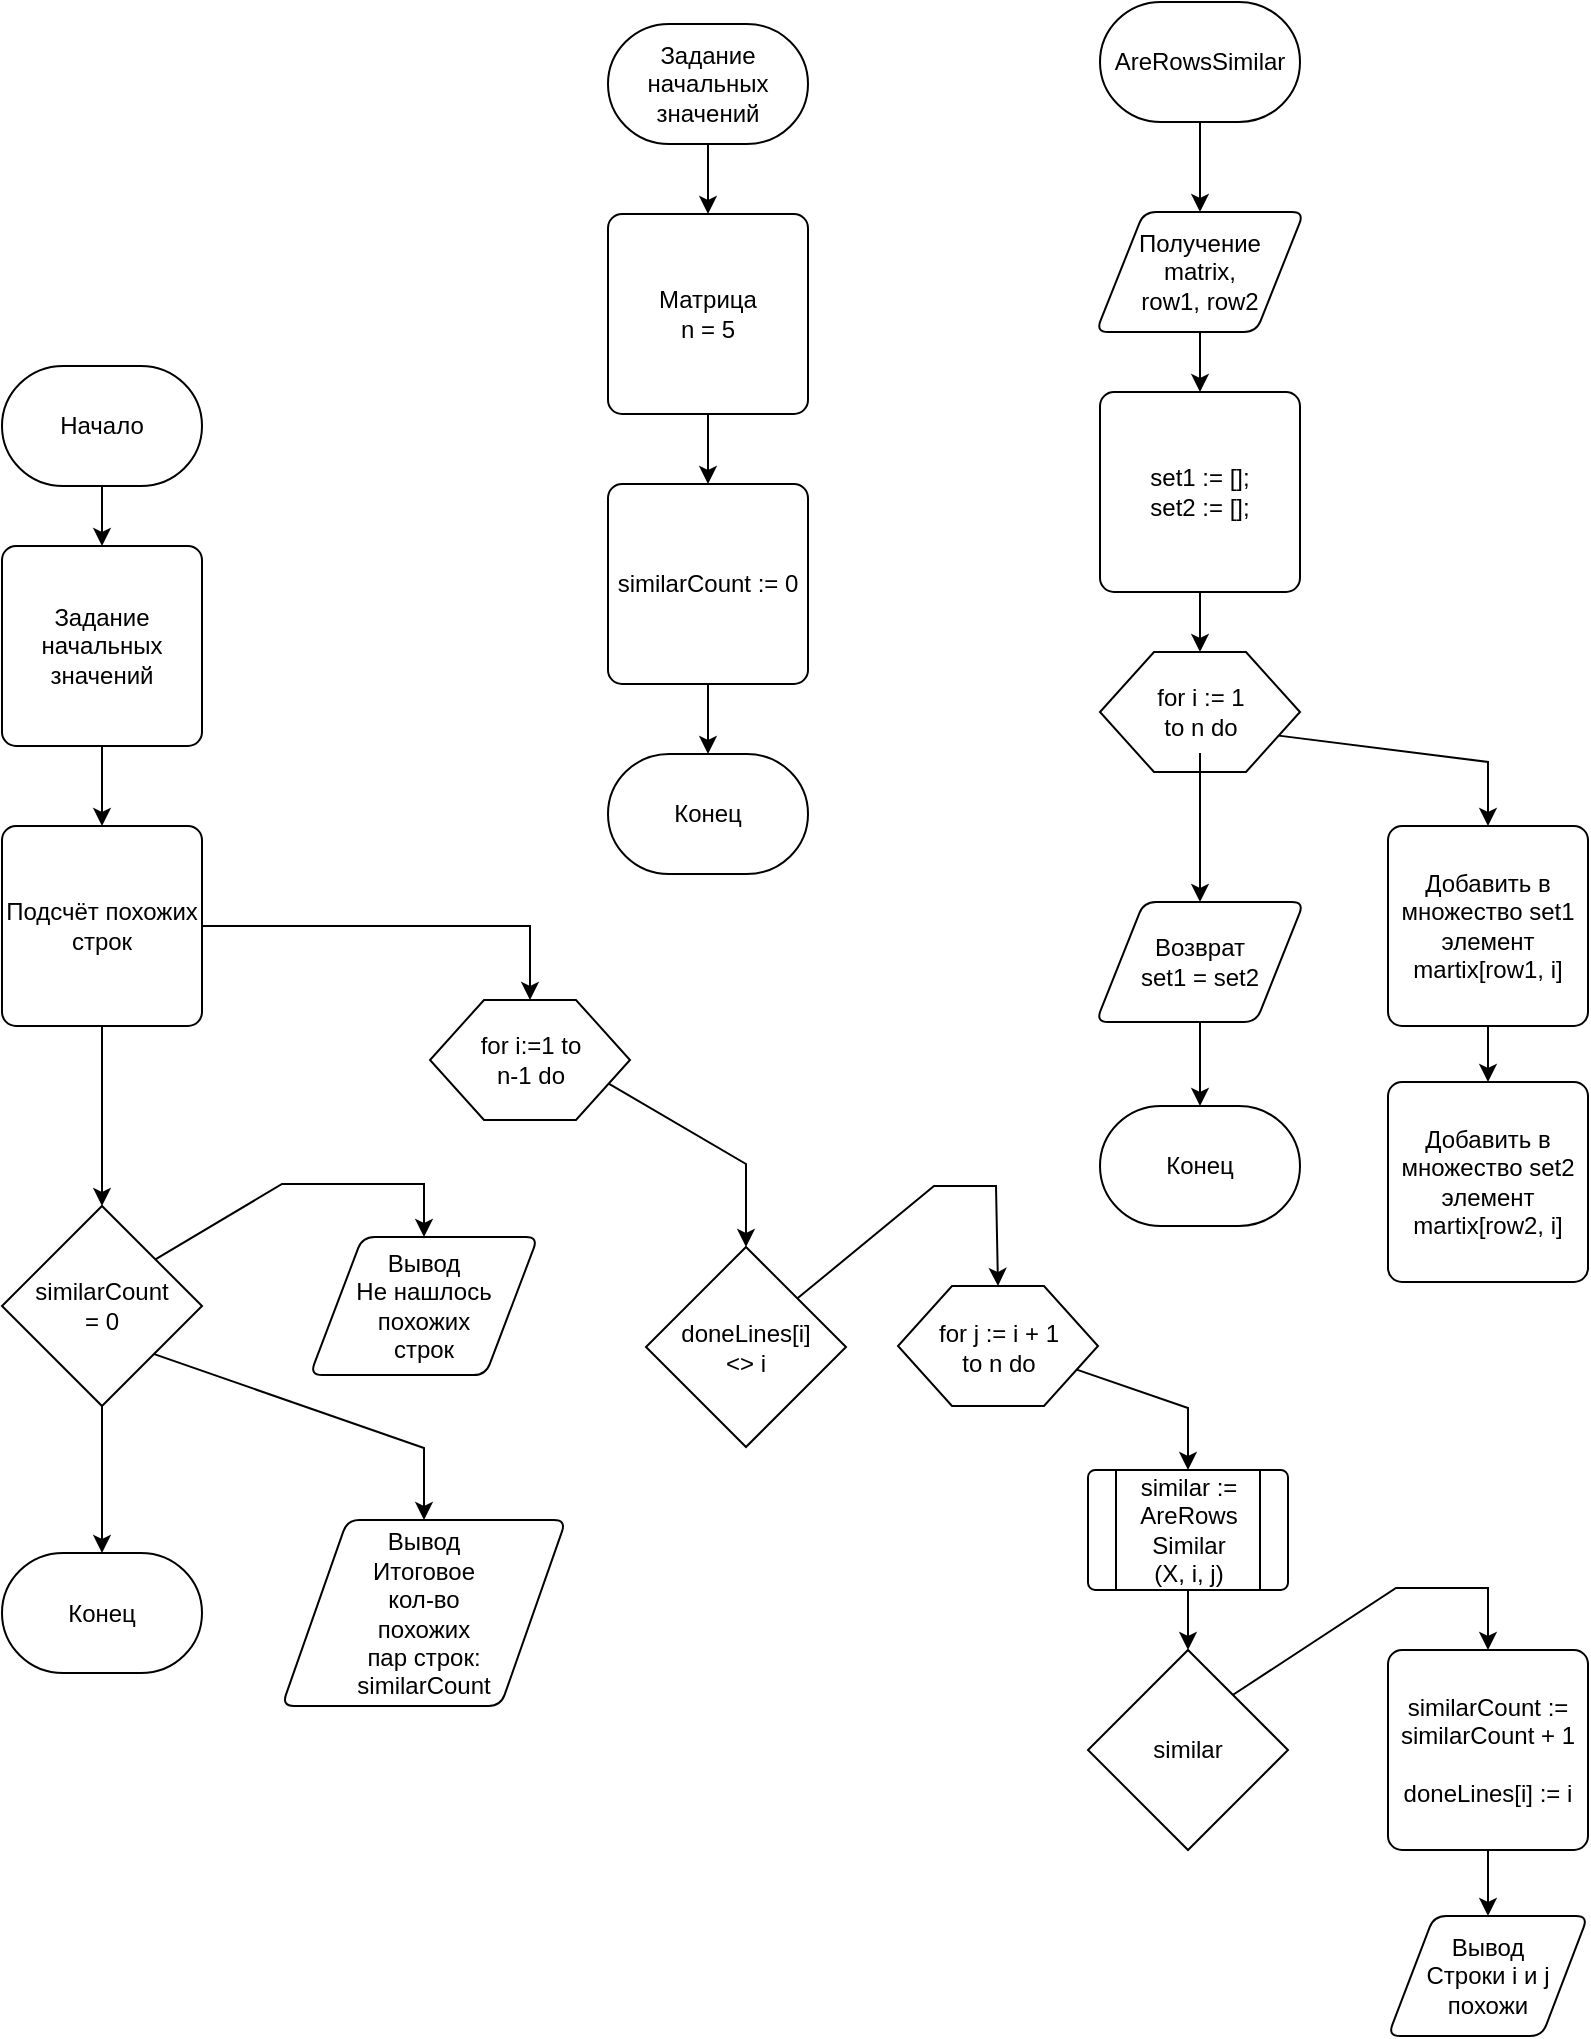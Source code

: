 <mxfile version="25.0.1">
  <diagram id="C5RBs43oDa-KdzZeNtuy" name="Page-1">
    <mxGraphModel dx="1969" dy="918" grid="0" gridSize="10" guides="1" tooltips="1" connect="1" arrows="1" fold="1" page="1" pageScale="1" pageWidth="827" pageHeight="1169" math="0" shadow="0">
      <root>
        <mxCell id="WIyWlLk6GJQsqaUBKTNV-0" />
        <mxCell id="WIyWlLk6GJQsqaUBKTNV-1" parent="WIyWlLk6GJQsqaUBKTNV-0" />
        <mxCell id="WhzFTNo1r284jawbhb5X-6" style="edgeStyle=orthogonalEdgeStyle;rounded=0;orthogonalLoop=1;jettySize=auto;html=1;exitX=0.5;exitY=1;exitDx=0;exitDy=0;exitPerimeter=0;entryX=0.5;entryY=0;entryDx=0;entryDy=0;strokeWidth=1;" parent="WIyWlLk6GJQsqaUBKTNV-1" source="WhzFTNo1r284jawbhb5X-0" target="WhzFTNo1r284jawbhb5X-1" edge="1">
          <mxGeometry relative="1" as="geometry" />
        </mxCell>
        <mxCell id="WhzFTNo1r284jawbhb5X-0" value="Начало" style="strokeWidth=1;html=1;shape=mxgraph.flowchart.terminator;whiteSpace=wrap;" parent="WIyWlLk6GJQsqaUBKTNV-1" vertex="1">
          <mxGeometry x="190" y="215" width="100" height="60" as="geometry" />
        </mxCell>
        <mxCell id="WhzFTNo1r284jawbhb5X-7" style="edgeStyle=orthogonalEdgeStyle;rounded=0;orthogonalLoop=1;jettySize=auto;html=1;exitX=0.5;exitY=1;exitDx=0;exitDy=0;entryX=0.5;entryY=0;entryDx=0;entryDy=0;strokeWidth=1;" parent="WIyWlLk6GJQsqaUBKTNV-1" source="WhzFTNo1r284jawbhb5X-1" target="WhzFTNo1r284jawbhb5X-5" edge="1">
          <mxGeometry relative="1" as="geometry" />
        </mxCell>
        <mxCell id="WhzFTNo1r284jawbhb5X-1" value="Задание начальных значений" style="rounded=1;whiteSpace=wrap;html=1;absoluteArcSize=1;arcSize=14;strokeWidth=1;" parent="WIyWlLk6GJQsqaUBKTNV-1" vertex="1">
          <mxGeometry x="190" y="305" width="100" height="100" as="geometry" />
        </mxCell>
        <mxCell id="WhzFTNo1r284jawbhb5X-12" style="rounded=0;orthogonalLoop=1;jettySize=auto;html=1;exitX=1;exitY=0.75;exitDx=0;exitDy=0;entryX=0.5;entryY=0;entryDx=0;entryDy=0;entryPerimeter=0;strokeWidth=1;" parent="WIyWlLk6GJQsqaUBKTNV-1" source="WhzFTNo1r284jawbhb5X-2" target="WhzFTNo1r284jawbhb5X-13" edge="1">
          <mxGeometry relative="1" as="geometry">
            <mxPoint x="561.64" y="655" as="targetPoint" />
            <Array as="points">
              <mxPoint x="562" y="614" />
            </Array>
          </mxGeometry>
        </mxCell>
        <mxCell id="WhzFTNo1r284jawbhb5X-2" value="" style="verticalLabelPosition=bottom;verticalAlign=top;html=1;shape=hexagon;perimeter=hexagonPerimeter2;arcSize=6;size=0.27;strokeWidth=1;" parent="WIyWlLk6GJQsqaUBKTNV-1" vertex="1">
          <mxGeometry x="404" y="532" width="100" height="60" as="geometry" />
        </mxCell>
        <mxCell id="WhzFTNo1r284jawbhb5X-3" value="for i:=1 to&lt;br&gt;n-1 do" style="text;html=1;align=center;verticalAlign=middle;resizable=0;points=[];autosize=1;strokeColor=none;fillColor=none;strokeWidth=1;" parent="WIyWlLk6GJQsqaUBKTNV-1" vertex="1">
          <mxGeometry x="419" y="542" width="70" height="40" as="geometry" />
        </mxCell>
        <mxCell id="WhzFTNo1r284jawbhb5X-8" style="edgeStyle=orthogonalEdgeStyle;rounded=0;orthogonalLoop=1;jettySize=auto;html=1;entryX=0.5;entryY=0;entryDx=0;entryDy=0;strokeWidth=1;" parent="WIyWlLk6GJQsqaUBKTNV-1" source="WhzFTNo1r284jawbhb5X-5" target="WhzFTNo1r284jawbhb5X-2" edge="1">
          <mxGeometry relative="1" as="geometry" />
        </mxCell>
        <mxCell id="WhzFTNo1r284jawbhb5X-5" value="Подсчёт похожих строк" style="rounded=1;whiteSpace=wrap;html=1;absoluteArcSize=1;arcSize=14;strokeWidth=1;" parent="WIyWlLk6GJQsqaUBKTNV-1" vertex="1">
          <mxGeometry x="190" y="445" width="100" height="100" as="geometry" />
        </mxCell>
        <mxCell id="WhzFTNo1r284jawbhb5X-17" style="rounded=0;orthogonalLoop=1;jettySize=auto;html=1;entryX=0.5;entryY=0;entryDx=0;entryDy=0;exitX=0.75;exitY=0.263;exitDx=0;exitDy=0;exitPerimeter=0;strokeWidth=1;" parent="WIyWlLk6GJQsqaUBKTNV-1" source="WhzFTNo1r284jawbhb5X-13" target="WhzFTNo1r284jawbhb5X-14" edge="1">
          <mxGeometry relative="1" as="geometry">
            <Array as="points">
              <mxPoint x="656" y="625" />
              <mxPoint x="687" y="625" />
            </Array>
          </mxGeometry>
        </mxCell>
        <mxCell id="WhzFTNo1r284jawbhb5X-13" value="doneLines[i]&lt;br&gt;&amp;lt;&amp;gt; i" style="strokeWidth=1;html=1;shape=mxgraph.flowchart.decision;whiteSpace=wrap;" parent="WIyWlLk6GJQsqaUBKTNV-1" vertex="1">
          <mxGeometry x="512" y="655.5" width="100" height="100" as="geometry" />
        </mxCell>
        <mxCell id="dVN0vfK1xlArJWFmYfyD-12" style="rounded=0;orthogonalLoop=1;jettySize=auto;html=1;entryX=0.5;entryY=0;entryDx=0;entryDy=0;exitX=1;exitY=0.75;exitDx=0;exitDy=0;strokeWidth=1;" edge="1" parent="WIyWlLk6GJQsqaUBKTNV-1" source="WhzFTNo1r284jawbhb5X-14" target="WhzFTNo1r284jawbhb5X-19">
          <mxGeometry relative="1" as="geometry">
            <Array as="points">
              <mxPoint x="783" y="736" />
            </Array>
          </mxGeometry>
        </mxCell>
        <mxCell id="WhzFTNo1r284jawbhb5X-14" value="" style="verticalLabelPosition=bottom;verticalAlign=top;html=1;shape=hexagon;perimeter=hexagonPerimeter2;arcSize=6;size=0.27;strokeWidth=1;" parent="WIyWlLk6GJQsqaUBKTNV-1" vertex="1">
          <mxGeometry x="638" y="675" width="100" height="60" as="geometry" />
        </mxCell>
        <mxCell id="WhzFTNo1r284jawbhb5X-15" value="for&amp;nbsp;j := i + 1&lt;br&gt;to n do" style="text;html=1;align=center;verticalAlign=middle;resizable=0;points=[];autosize=1;strokeColor=none;fillColor=none;strokeWidth=1;" parent="WIyWlLk6GJQsqaUBKTNV-1" vertex="1">
          <mxGeometry x="649" y="685" width="78" height="41" as="geometry" />
        </mxCell>
        <mxCell id="WhzFTNo1r284jawbhb5X-30" style="rounded=0;orthogonalLoop=1;jettySize=auto;html=1;entryX=0.5;entryY=0;entryDx=0;entryDy=0;exitX=0.716;exitY=0.23;exitDx=0;exitDy=0;exitPerimeter=0;strokeWidth=1;" parent="WIyWlLk6GJQsqaUBKTNV-1" source="WhzFTNo1r284jawbhb5X-27" target="WhzFTNo1r284jawbhb5X-28" edge="1">
          <mxGeometry relative="1" as="geometry">
            <Array as="points">
              <mxPoint x="887" y="826" />
              <mxPoint x="933" y="826" />
            </Array>
          </mxGeometry>
        </mxCell>
        <mxCell id="WhzFTNo1r284jawbhb5X-27" value="similar" style="strokeWidth=1;html=1;shape=mxgraph.flowchart.decision;whiteSpace=wrap;" parent="WIyWlLk6GJQsqaUBKTNV-1" vertex="1">
          <mxGeometry x="733" y="857" width="100" height="100" as="geometry" />
        </mxCell>
        <mxCell id="WhzFTNo1r284jawbhb5X-32" style="edgeStyle=orthogonalEdgeStyle;rounded=0;orthogonalLoop=1;jettySize=auto;html=1;entryX=0.5;entryY=0;entryDx=0;entryDy=0;strokeWidth=1;" parent="WIyWlLk6GJQsqaUBKTNV-1" source="WhzFTNo1r284jawbhb5X-28" target="WhzFTNo1r284jawbhb5X-29" edge="1">
          <mxGeometry relative="1" as="geometry" />
        </mxCell>
        <mxCell id="WhzFTNo1r284jawbhb5X-28" value="&lt;div&gt;similarCount := similarCount + 1&lt;/div&gt;&lt;div&gt;&lt;br&gt;&lt;span style=&quot;background-color: initial;&quot;&gt;doneLines[i] := i&lt;/span&gt;&lt;/div&gt;" style="rounded=1;whiteSpace=wrap;html=1;absoluteArcSize=1;arcSize=14;strokeWidth=1;" parent="WIyWlLk6GJQsqaUBKTNV-1" vertex="1">
          <mxGeometry x="883" y="857" width="100" height="100" as="geometry" />
        </mxCell>
        <mxCell id="WhzFTNo1r284jawbhb5X-29" value="Вывод&lt;br&gt;Строки i и j&lt;br&gt;похожи" style="shape=parallelogram;html=1;strokeWidth=1;perimeter=parallelogramPerimeter;whiteSpace=wrap;rounded=1;arcSize=12;size=0.23;" parent="WIyWlLk6GJQsqaUBKTNV-1" vertex="1">
          <mxGeometry x="883" y="990" width="100" height="60" as="geometry" />
        </mxCell>
        <mxCell id="WhzFTNo1r284jawbhb5X-35" style="rounded=0;orthogonalLoop=1;jettySize=auto;html=1;entryX=0.5;entryY=0;entryDx=0;entryDy=0;exitX=0.746;exitY=0.279;exitDx=0;exitDy=0;exitPerimeter=0;strokeWidth=1;" parent="WIyWlLk6GJQsqaUBKTNV-1" source="WhzFTNo1r284jawbhb5X-33" target="WhzFTNo1r284jawbhb5X-34" edge="1">
          <mxGeometry relative="1" as="geometry">
            <Array as="points">
              <mxPoint x="330" y="624" />
              <mxPoint x="401" y="624" />
            </Array>
          </mxGeometry>
        </mxCell>
        <mxCell id="WhzFTNo1r284jawbhb5X-38" style="rounded=0;orthogonalLoop=1;jettySize=auto;html=1;entryX=0.5;entryY=0;entryDx=0;entryDy=0;exitX=0.736;exitY=0.732;exitDx=0;exitDy=0;exitPerimeter=0;strokeWidth=1;" parent="WIyWlLk6GJQsqaUBKTNV-1" source="WhzFTNo1r284jawbhb5X-33" target="WhzFTNo1r284jawbhb5X-37" edge="1">
          <mxGeometry relative="1" as="geometry">
            <Array as="points">
              <mxPoint x="401" y="756" />
            </Array>
          </mxGeometry>
        </mxCell>
        <mxCell id="WhzFTNo1r284jawbhb5X-33" value="similarCount&lt;br&gt;= 0" style="strokeWidth=1;html=1;shape=mxgraph.flowchart.decision;whiteSpace=wrap;" parent="WIyWlLk6GJQsqaUBKTNV-1" vertex="1">
          <mxGeometry x="190" y="635" width="100" height="100" as="geometry" />
        </mxCell>
        <mxCell id="WhzFTNo1r284jawbhb5X-34" value="Вывод&lt;br&gt;Не нашлось похожих&lt;br&gt;строк" style="shape=parallelogram;html=1;strokeWidth=1;perimeter=parallelogramPerimeter;whiteSpace=wrap;rounded=1;arcSize=12;size=0.23;" parent="WIyWlLk6GJQsqaUBKTNV-1" vertex="1">
          <mxGeometry x="344" y="650.5" width="114" height="69" as="geometry" />
        </mxCell>
        <mxCell id="WhzFTNo1r284jawbhb5X-36" style="edgeStyle=orthogonalEdgeStyle;rounded=0;orthogonalLoop=1;jettySize=auto;html=1;entryX=0.5;entryY=0;entryDx=0;entryDy=0;entryPerimeter=0;strokeWidth=1;" parent="WIyWlLk6GJQsqaUBKTNV-1" source="WhzFTNo1r284jawbhb5X-5" target="WhzFTNo1r284jawbhb5X-33" edge="1">
          <mxGeometry relative="1" as="geometry" />
        </mxCell>
        <mxCell id="WhzFTNo1r284jawbhb5X-37" value="Вывод&lt;br&gt;Итоговое&lt;br&gt;кол-во&lt;br&gt;похожих &lt;br&gt;пар строк:&lt;br&gt;similarCount" style="shape=parallelogram;html=1;strokeWidth=1;perimeter=parallelogramPerimeter;whiteSpace=wrap;rounded=1;arcSize=12;size=0.23;" parent="WIyWlLk6GJQsqaUBKTNV-1" vertex="1">
          <mxGeometry x="330" y="792" width="142" height="93" as="geometry" />
        </mxCell>
        <mxCell id="dVN0vfK1xlArJWFmYfyD-3" style="edgeStyle=orthogonalEdgeStyle;rounded=0;orthogonalLoop=1;jettySize=auto;html=1;strokeWidth=1;" edge="1" parent="WIyWlLk6GJQsqaUBKTNV-1" source="dVN0vfK1xlArJWFmYfyD-1" target="dVN0vfK1xlArJWFmYfyD-2">
          <mxGeometry relative="1" as="geometry" />
        </mxCell>
        <mxCell id="dVN0vfK1xlArJWFmYfyD-1" value="AreRowsSimilar" style="strokeWidth=1;html=1;shape=mxgraph.flowchart.terminator;whiteSpace=wrap;" vertex="1" parent="WIyWlLk6GJQsqaUBKTNV-1">
          <mxGeometry x="739" y="33" width="100" height="60" as="geometry" />
        </mxCell>
        <mxCell id="dVN0vfK1xlArJWFmYfyD-7" style="edgeStyle=orthogonalEdgeStyle;rounded=0;orthogonalLoop=1;jettySize=auto;html=1;entryX=0.5;entryY=0;entryDx=0;entryDy=0;strokeWidth=1;" edge="1" parent="WIyWlLk6GJQsqaUBKTNV-1" source="dVN0vfK1xlArJWFmYfyD-2" target="dVN0vfK1xlArJWFmYfyD-4">
          <mxGeometry relative="1" as="geometry" />
        </mxCell>
        <mxCell id="dVN0vfK1xlArJWFmYfyD-2" value="Получение&lt;br&gt;matrix,&lt;br&gt;row1, row2" style="shape=parallelogram;html=1;strokeWidth=1;perimeter=parallelogramPerimeter;whiteSpace=wrap;rounded=1;arcSize=12;size=0.23;" vertex="1" parent="WIyWlLk6GJQsqaUBKTNV-1">
          <mxGeometry x="737" y="138" width="104" height="60" as="geometry" />
        </mxCell>
        <mxCell id="dVN0vfK1xlArJWFmYfyD-8" style="edgeStyle=orthogonalEdgeStyle;rounded=0;orthogonalLoop=1;jettySize=auto;html=1;entryX=0.5;entryY=0;entryDx=0;entryDy=0;strokeWidth=1;" edge="1" parent="WIyWlLk6GJQsqaUBKTNV-1" source="dVN0vfK1xlArJWFmYfyD-4" target="dVN0vfK1xlArJWFmYfyD-5">
          <mxGeometry relative="1" as="geometry" />
        </mxCell>
        <mxCell id="dVN0vfK1xlArJWFmYfyD-4" value="&lt;div&gt;set1 := [];&lt;/div&gt;&lt;div&gt;set2 := [];&lt;/div&gt;" style="rounded=1;whiteSpace=wrap;html=1;absoluteArcSize=1;arcSize=14;strokeWidth=1;" vertex="1" parent="WIyWlLk6GJQsqaUBKTNV-1">
          <mxGeometry x="739" y="228" width="100" height="100" as="geometry" />
        </mxCell>
        <mxCell id="dVN0vfK1xlArJWFmYfyD-14" style="rounded=0;orthogonalLoop=1;jettySize=auto;html=1;exitX=1;exitY=0.75;exitDx=0;exitDy=0;entryX=0.5;entryY=0;entryDx=0;entryDy=0;strokeWidth=1;" edge="1" parent="WIyWlLk6GJQsqaUBKTNV-1" source="dVN0vfK1xlArJWFmYfyD-5" target="dVN0vfK1xlArJWFmYfyD-9">
          <mxGeometry relative="1" as="geometry">
            <Array as="points">
              <mxPoint x="933" y="413" />
            </Array>
          </mxGeometry>
        </mxCell>
        <mxCell id="dVN0vfK1xlArJWFmYfyD-5" value="" style="verticalLabelPosition=bottom;verticalAlign=top;html=1;shape=hexagon;perimeter=hexagonPerimeter2;arcSize=6;size=0.27;strokeWidth=1;" vertex="1" parent="WIyWlLk6GJQsqaUBKTNV-1">
          <mxGeometry x="739" y="358" width="100" height="60" as="geometry" />
        </mxCell>
        <mxCell id="dVN0vfK1xlArJWFmYfyD-17" style="edgeStyle=orthogonalEdgeStyle;rounded=0;orthogonalLoop=1;jettySize=auto;html=1;entryX=0.5;entryY=0;entryDx=0;entryDy=0;strokeWidth=1;" edge="1" parent="WIyWlLk6GJQsqaUBKTNV-1" source="dVN0vfK1xlArJWFmYfyD-6" target="dVN0vfK1xlArJWFmYfyD-16">
          <mxGeometry relative="1" as="geometry" />
        </mxCell>
        <mxCell id="dVN0vfK1xlArJWFmYfyD-6" value="for i := 1 &lt;br&gt;to n&amp;nbsp;do" style="text;html=1;align=center;verticalAlign=middle;resizable=0;points=[];autosize=1;strokeColor=none;fillColor=none;strokeWidth=1;" vertex="1" parent="WIyWlLk6GJQsqaUBKTNV-1">
          <mxGeometry x="758" y="367.5" width="62" height="41" as="geometry" />
        </mxCell>
        <mxCell id="dVN0vfK1xlArJWFmYfyD-15" style="edgeStyle=orthogonalEdgeStyle;rounded=0;orthogonalLoop=1;jettySize=auto;html=1;entryX=0.5;entryY=0;entryDx=0;entryDy=0;strokeWidth=1;" edge="1" parent="WIyWlLk6GJQsqaUBKTNV-1" source="dVN0vfK1xlArJWFmYfyD-9" target="dVN0vfK1xlArJWFmYfyD-10">
          <mxGeometry relative="1" as="geometry" />
        </mxCell>
        <mxCell id="dVN0vfK1xlArJWFmYfyD-9" value="&lt;div&gt;Добавить в множество set1 элемент martix[row1, i]&lt;/div&gt;" style="rounded=1;whiteSpace=wrap;html=1;absoluteArcSize=1;arcSize=14;strokeWidth=1;" vertex="1" parent="WIyWlLk6GJQsqaUBKTNV-1">
          <mxGeometry x="883" y="445" width="100" height="100" as="geometry" />
        </mxCell>
        <mxCell id="dVN0vfK1xlArJWFmYfyD-10" value="&lt;div&gt;Добавить в множество set2 элемент martix[row2, i]&lt;/div&gt;" style="rounded=1;whiteSpace=wrap;html=1;absoluteArcSize=1;arcSize=14;strokeWidth=1;" vertex="1" parent="WIyWlLk6GJQsqaUBKTNV-1">
          <mxGeometry x="883" y="573" width="100" height="100" as="geometry" />
        </mxCell>
        <mxCell id="WhzFTNo1r284jawbhb5X-19" value="" style="verticalLabelPosition=bottom;verticalAlign=top;html=1;shape=process;whiteSpace=wrap;rounded=1;size=0.14;arcSize=6;strokeWidth=1;container=0;" parent="WIyWlLk6GJQsqaUBKTNV-1" vertex="1">
          <mxGeometry x="733" y="767" width="100" height="60" as="geometry" />
        </mxCell>
        <mxCell id="WhzFTNo1r284jawbhb5X-21" value="similar :=&lt;br&gt;AreRows&lt;br&gt;Similar&lt;br&gt;(X, i, j)" style="text;html=1;align=center;verticalAlign=middle;resizable=0;points=[];autosize=1;strokeColor=none;fillColor=none;strokeWidth=1;container=0;" parent="WIyWlLk6GJQsqaUBKTNV-1" vertex="1">
          <mxGeometry x="749.5" y="762" width="67" height="70" as="geometry" />
        </mxCell>
        <mxCell id="dVN0vfK1xlArJWFmYfyD-13" style="edgeStyle=orthogonalEdgeStyle;rounded=0;orthogonalLoop=1;jettySize=auto;html=1;entryX=0.5;entryY=0;entryDx=0;entryDy=0;entryPerimeter=0;strokeWidth=1;" edge="1" parent="WIyWlLk6GJQsqaUBKTNV-1" source="WhzFTNo1r284jawbhb5X-19" target="WhzFTNo1r284jawbhb5X-27">
          <mxGeometry relative="1" as="geometry" />
        </mxCell>
        <mxCell id="dVN0vfK1xlArJWFmYfyD-16" value="Возврат&lt;br&gt;set1 = set2" style="shape=parallelogram;html=1;strokeWidth=1;perimeter=parallelogramPerimeter;whiteSpace=wrap;rounded=1;arcSize=12;size=0.23;" vertex="1" parent="WIyWlLk6GJQsqaUBKTNV-1">
          <mxGeometry x="737" y="483" width="104" height="60" as="geometry" />
        </mxCell>
        <mxCell id="dVN0vfK1xlArJWFmYfyD-18" value="Конец" style="strokeWidth=1;html=1;shape=mxgraph.flowchart.terminator;whiteSpace=wrap;" vertex="1" parent="WIyWlLk6GJQsqaUBKTNV-1">
          <mxGeometry x="739" y="585" width="100" height="60" as="geometry" />
        </mxCell>
        <mxCell id="dVN0vfK1xlArJWFmYfyD-19" style="edgeStyle=orthogonalEdgeStyle;rounded=0;orthogonalLoop=1;jettySize=auto;html=1;entryX=0.5;entryY=0;entryDx=0;entryDy=0;entryPerimeter=0;strokeWidth=1;" edge="1" parent="WIyWlLk6GJQsqaUBKTNV-1" source="dVN0vfK1xlArJWFmYfyD-16" target="dVN0vfK1xlArJWFmYfyD-18">
          <mxGeometry relative="1" as="geometry" />
        </mxCell>
        <mxCell id="dVN0vfK1xlArJWFmYfyD-20" value="Конец" style="strokeWidth=1;html=1;shape=mxgraph.flowchart.terminator;whiteSpace=wrap;" vertex="1" parent="WIyWlLk6GJQsqaUBKTNV-1">
          <mxGeometry x="190" y="808.5" width="100" height="60" as="geometry" />
        </mxCell>
        <mxCell id="dVN0vfK1xlArJWFmYfyD-21" style="edgeStyle=orthogonalEdgeStyle;rounded=0;orthogonalLoop=1;jettySize=auto;html=1;entryX=0.5;entryY=0;entryDx=0;entryDy=0;entryPerimeter=0;strokeWidth=1;" edge="1" parent="WIyWlLk6GJQsqaUBKTNV-1" source="WhzFTNo1r284jawbhb5X-33" target="dVN0vfK1xlArJWFmYfyD-20">
          <mxGeometry relative="1" as="geometry" />
        </mxCell>
        <mxCell id="dVN0vfK1xlArJWFmYfyD-25" style="edgeStyle=orthogonalEdgeStyle;rounded=0;orthogonalLoop=1;jettySize=auto;html=1;entryX=0.5;entryY=0;entryDx=0;entryDy=0;" edge="1" parent="WIyWlLk6GJQsqaUBKTNV-1" source="dVN0vfK1xlArJWFmYfyD-22" target="dVN0vfK1xlArJWFmYfyD-23">
          <mxGeometry relative="1" as="geometry" />
        </mxCell>
        <mxCell id="dVN0vfK1xlArJWFmYfyD-22" value="Задание начальных значений" style="strokeWidth=1;html=1;shape=mxgraph.flowchart.terminator;whiteSpace=wrap;" vertex="1" parent="WIyWlLk6GJQsqaUBKTNV-1">
          <mxGeometry x="493" y="44" width="100" height="60" as="geometry" />
        </mxCell>
        <mxCell id="dVN0vfK1xlArJWFmYfyD-26" style="edgeStyle=orthogonalEdgeStyle;rounded=0;orthogonalLoop=1;jettySize=auto;html=1;entryX=0.5;entryY=0;entryDx=0;entryDy=0;" edge="1" parent="WIyWlLk6GJQsqaUBKTNV-1" source="dVN0vfK1xlArJWFmYfyD-23" target="dVN0vfK1xlArJWFmYfyD-24">
          <mxGeometry relative="1" as="geometry" />
        </mxCell>
        <mxCell id="dVN0vfK1xlArJWFmYfyD-23" value="&lt;div&gt;Матрица&lt;br&gt;n = 5&lt;/div&gt;" style="rounded=1;whiteSpace=wrap;html=1;absoluteArcSize=1;arcSize=14;strokeWidth=1;" vertex="1" parent="WIyWlLk6GJQsqaUBKTNV-1">
          <mxGeometry x="493" y="139" width="100" height="100" as="geometry" />
        </mxCell>
        <mxCell id="dVN0vfK1xlArJWFmYfyD-24" value="similarCount := 0" style="rounded=1;whiteSpace=wrap;html=1;absoluteArcSize=1;arcSize=14;strokeWidth=1;" vertex="1" parent="WIyWlLk6GJQsqaUBKTNV-1">
          <mxGeometry x="493" y="274" width="100" height="100" as="geometry" />
        </mxCell>
        <mxCell id="dVN0vfK1xlArJWFmYfyD-27" value="Конец" style="strokeWidth=1;html=1;shape=mxgraph.flowchart.terminator;whiteSpace=wrap;" vertex="1" parent="WIyWlLk6GJQsqaUBKTNV-1">
          <mxGeometry x="493" y="409" width="100" height="60" as="geometry" />
        </mxCell>
        <mxCell id="dVN0vfK1xlArJWFmYfyD-28" style="edgeStyle=orthogonalEdgeStyle;rounded=0;orthogonalLoop=1;jettySize=auto;html=1;entryX=0.5;entryY=0;entryDx=0;entryDy=0;entryPerimeter=0;" edge="1" parent="WIyWlLk6GJQsqaUBKTNV-1" source="dVN0vfK1xlArJWFmYfyD-24" target="dVN0vfK1xlArJWFmYfyD-27">
          <mxGeometry relative="1" as="geometry" />
        </mxCell>
      </root>
    </mxGraphModel>
  </diagram>
</mxfile>
